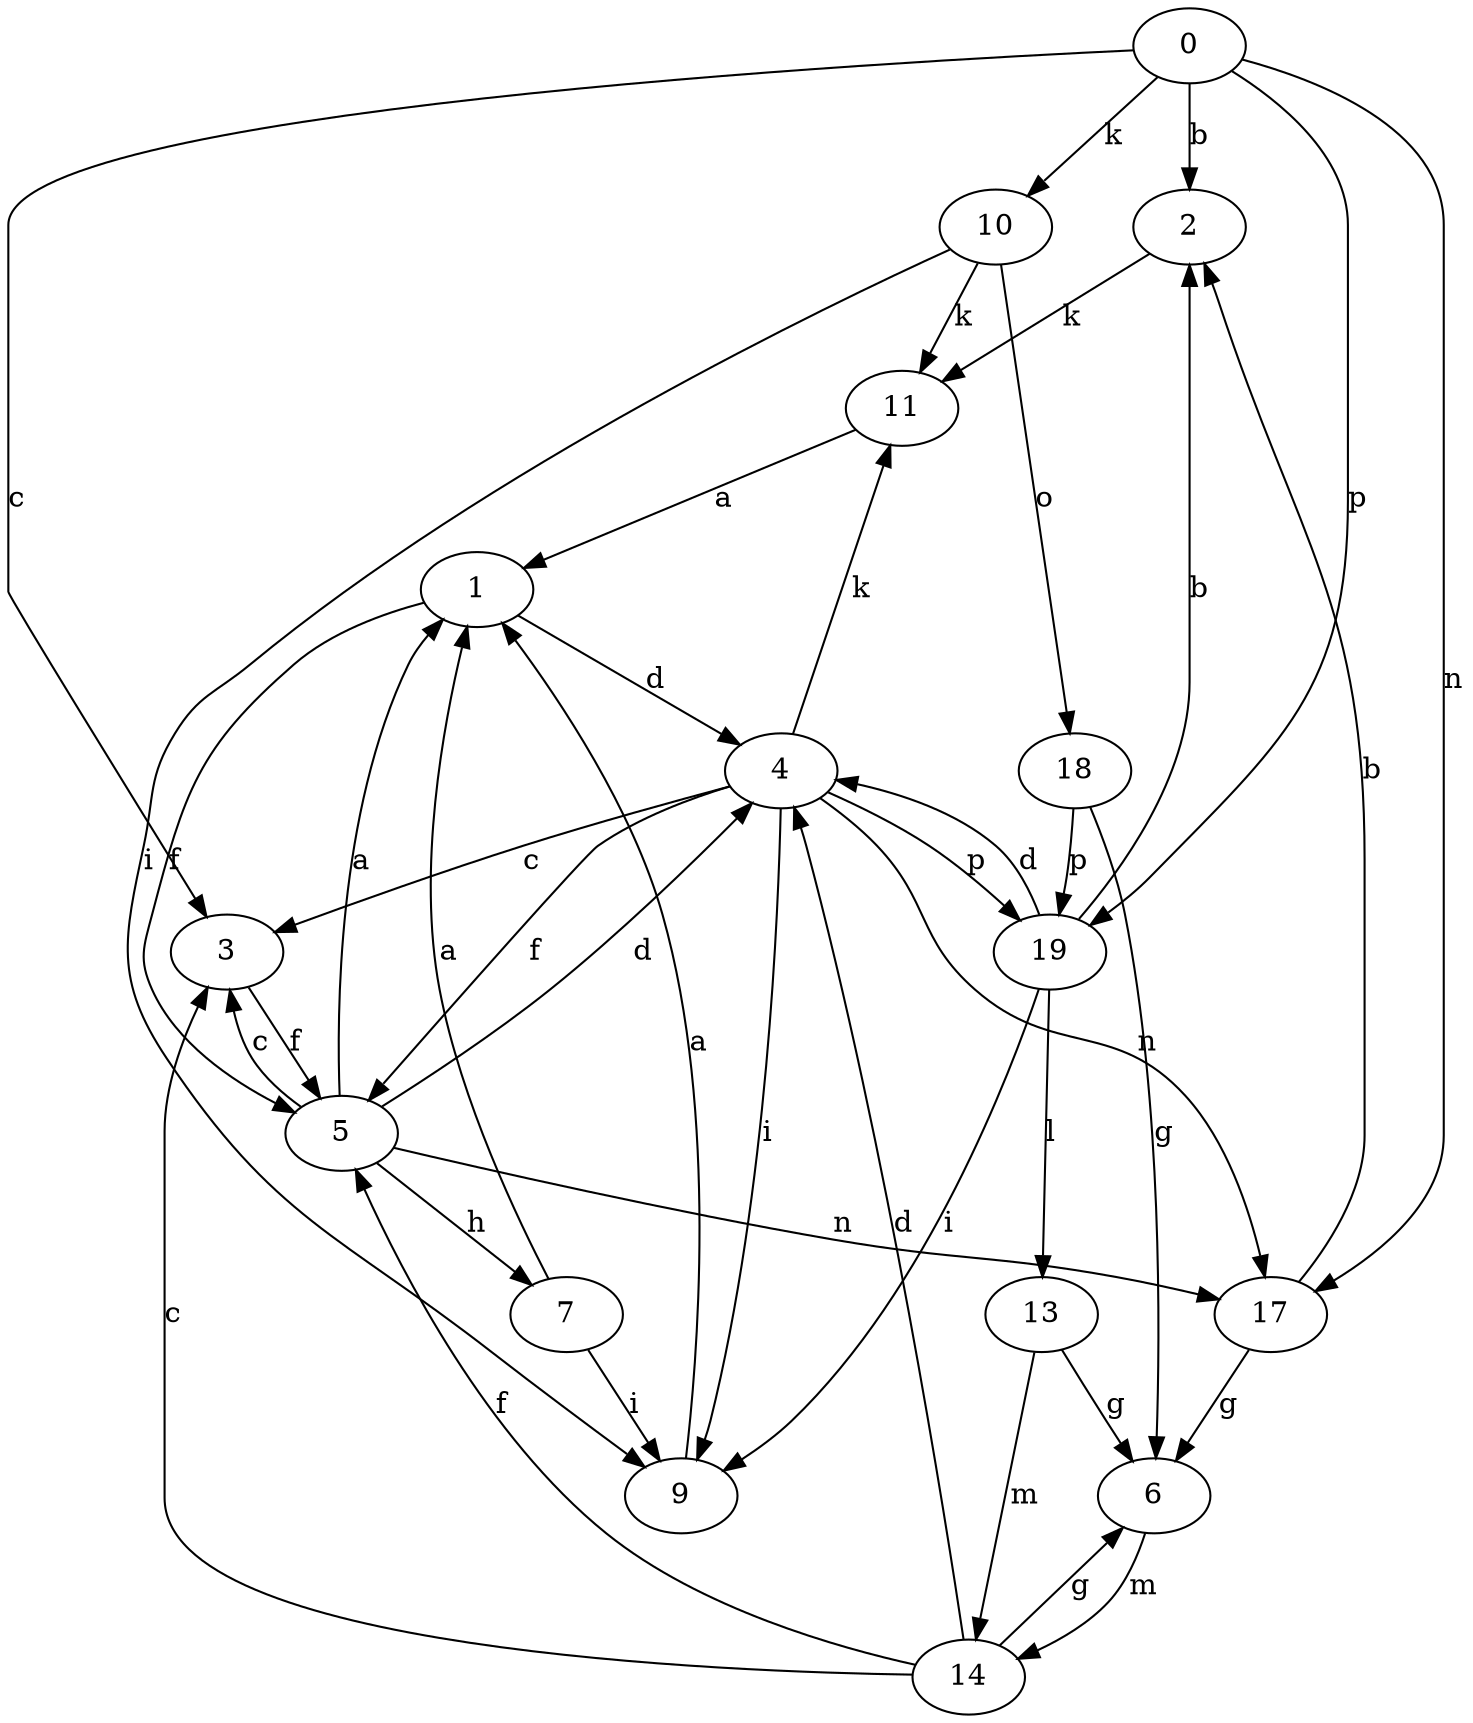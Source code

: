 strict digraph  {
0;
1;
2;
3;
4;
5;
6;
7;
9;
10;
11;
13;
14;
17;
18;
19;
0 -> 2  [label=b];
0 -> 3  [label=c];
0 -> 10  [label=k];
0 -> 17  [label=n];
0 -> 19  [label=p];
1 -> 4  [label=d];
1 -> 5  [label=f];
2 -> 11  [label=k];
3 -> 5  [label=f];
4 -> 3  [label=c];
4 -> 5  [label=f];
4 -> 9  [label=i];
4 -> 11  [label=k];
4 -> 17  [label=n];
4 -> 19  [label=p];
5 -> 1  [label=a];
5 -> 3  [label=c];
5 -> 4  [label=d];
5 -> 7  [label=h];
5 -> 17  [label=n];
6 -> 14  [label=m];
7 -> 1  [label=a];
7 -> 9  [label=i];
9 -> 1  [label=a];
10 -> 9  [label=i];
10 -> 11  [label=k];
10 -> 18  [label=o];
11 -> 1  [label=a];
13 -> 6  [label=g];
13 -> 14  [label=m];
14 -> 3  [label=c];
14 -> 4  [label=d];
14 -> 5  [label=f];
14 -> 6  [label=g];
17 -> 2  [label=b];
17 -> 6  [label=g];
18 -> 6  [label=g];
18 -> 19  [label=p];
19 -> 2  [label=b];
19 -> 4  [label=d];
19 -> 9  [label=i];
19 -> 13  [label=l];
}
